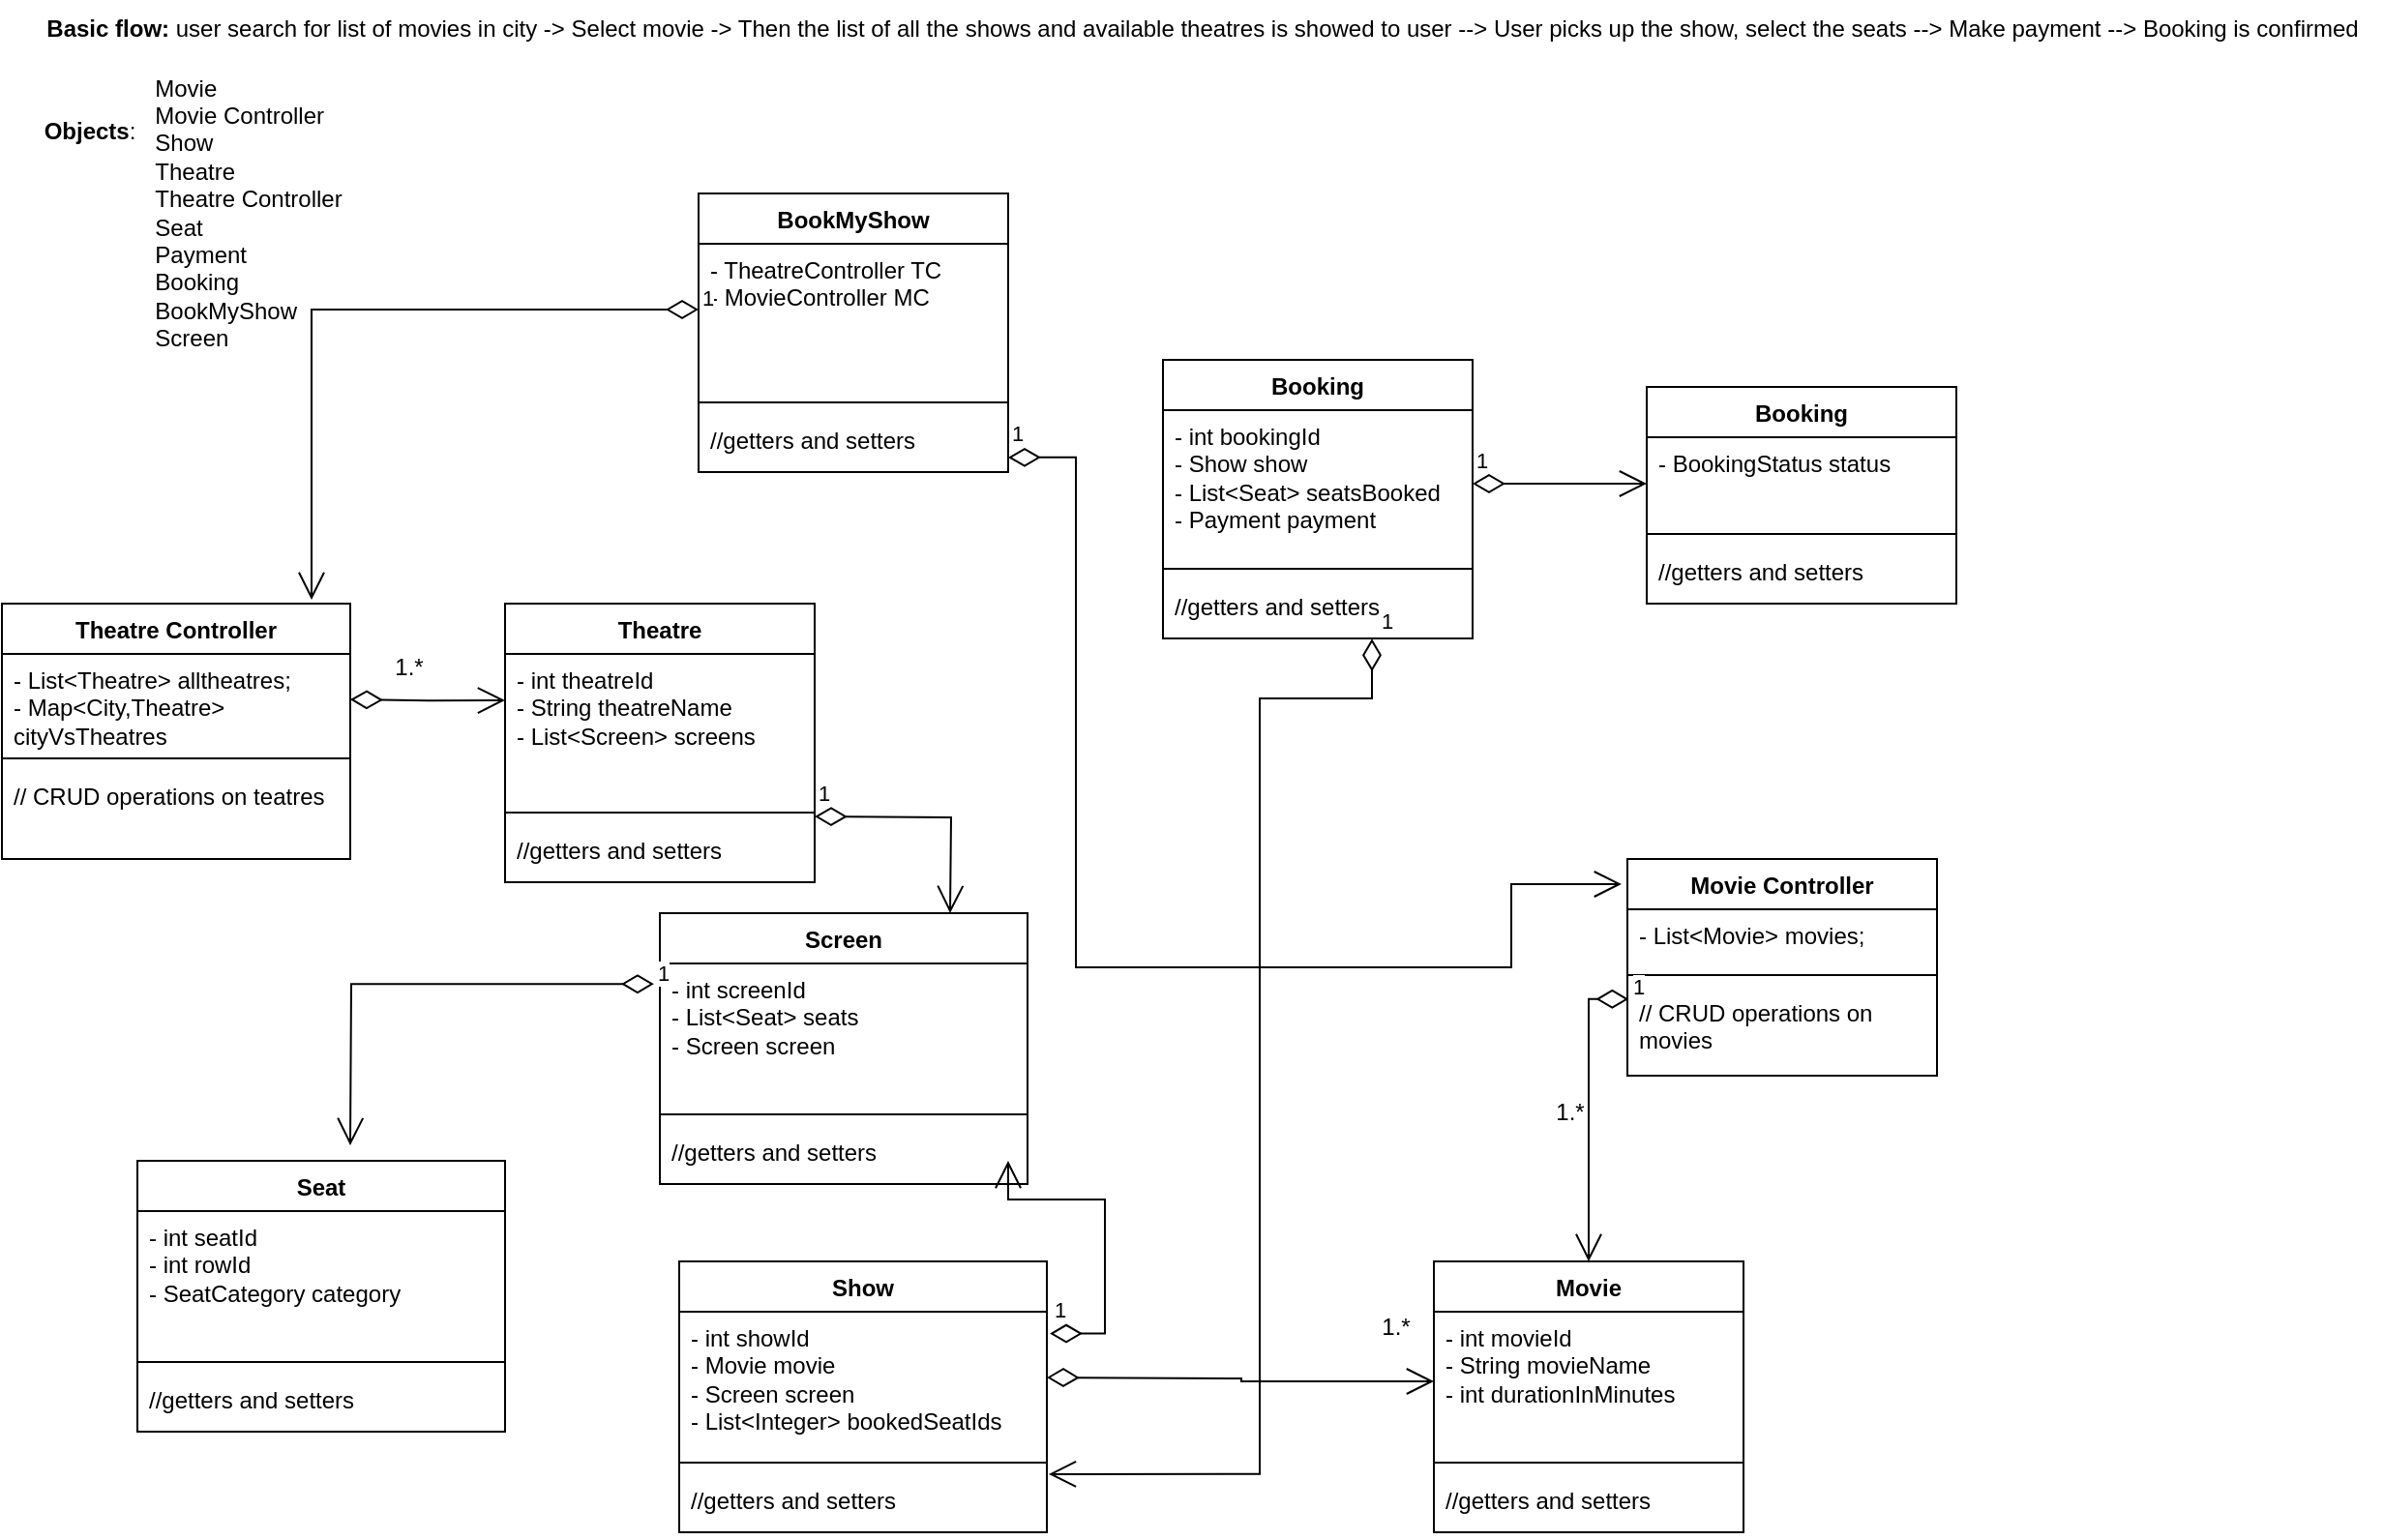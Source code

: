 <mxfile version="26.2.12">
  <diagram name="Page-1" id="QSDKnHpepGfdQsptGVyn">
    <mxGraphModel dx="2259" dy="791" grid="1" gridSize="10" guides="1" tooltips="1" connect="1" arrows="1" fold="1" page="1" pageScale="1" pageWidth="827" pageHeight="1169" math="0" shadow="0">
      <root>
        <mxCell id="0" />
        <mxCell id="1" parent="0" />
        <mxCell id="eKYzPOg0xgG4XZAcyXQF-1" value="&lt;b&gt;Basic flow:&lt;/b&gt; user search for list of movies in city -&amp;gt; Select movie -&amp;gt; Then the list of all the shows and available theatres is showed to user --&amp;gt; User picks up the show, select the seats --&amp;gt; Make payment --&amp;gt; Booking is confirmed" style="text;html=1;align=center;verticalAlign=middle;resizable=0;points=[];autosize=1;strokeColor=none;fillColor=none;" vertex="1" parent="1">
          <mxGeometry x="-590" y="20" width="1220" height="30" as="geometry" />
        </mxCell>
        <mxCell id="eKYzPOg0xgG4XZAcyXQF-3" value="&lt;b&gt;Objects&lt;/b&gt;:" style="text;html=1;align=center;verticalAlign=middle;resizable=0;points=[];autosize=1;strokeColor=none;fillColor=none;" vertex="1" parent="1">
          <mxGeometry x="-590" y="73" width="70" height="30" as="geometry" />
        </mxCell>
        <mxCell id="eKYzPOg0xgG4XZAcyXQF-7" value="&lt;div style=&quot;text-align: left;&quot;&gt;Movie&lt;/div&gt;&lt;div style=&quot;text-align: left;&quot;&gt;Movie Controller&lt;/div&gt;&lt;div style=&quot;text-align: left;&quot;&gt;Show&lt;/div&gt;&lt;div style=&quot;text-align: left;&quot;&gt;Theatre&lt;/div&gt;&lt;div style=&quot;text-align: left;&quot;&gt;Theatre Controller&lt;/div&gt;&lt;div style=&quot;text-align: left;&quot;&gt;Seat&lt;/div&gt;&lt;div style=&quot;text-align: left;&quot;&gt;Payment&lt;/div&gt;&lt;div style=&quot;text-align: left;&quot;&gt;Booking&lt;/div&gt;&lt;div style=&quot;text-align: left;&quot;&gt;BookMyShow&lt;/div&gt;&lt;div style=&quot;text-align: left;&quot;&gt;Screen&lt;/div&gt;" style="text;html=1;align=center;verticalAlign=middle;resizable=0;points=[];autosize=1;strokeColor=none;fillColor=none;" vertex="1" parent="1">
          <mxGeometry x="-533" y="55" width="120" height="150" as="geometry" />
        </mxCell>
        <mxCell id="eKYzPOg0xgG4XZAcyXQF-55" value="Movie" style="swimlane;fontStyle=1;align=center;verticalAlign=top;childLayout=stackLayout;horizontal=1;startSize=26;horizontalStack=0;resizeParent=1;resizeParentMax=0;resizeLast=0;collapsible=1;marginBottom=0;whiteSpace=wrap;html=1;" vertex="1" parent="1">
          <mxGeometry x="140" y="672" width="160" height="140" as="geometry" />
        </mxCell>
        <mxCell id="eKYzPOg0xgG4XZAcyXQF-56" value="- int movieId&lt;div&gt;- String movieName&lt;/div&gt;&lt;div&gt;- int durationInMinutes&lt;/div&gt;" style="text;strokeColor=none;fillColor=none;align=left;verticalAlign=top;spacingLeft=4;spacingRight=4;overflow=hidden;rotatable=0;points=[[0,0.5],[1,0.5]];portConstraint=eastwest;whiteSpace=wrap;html=1;" vertex="1" parent="eKYzPOg0xgG4XZAcyXQF-55">
          <mxGeometry y="26" width="160" height="72" as="geometry" />
        </mxCell>
        <mxCell id="eKYzPOg0xgG4XZAcyXQF-57" value="" style="line;strokeWidth=1;fillColor=none;align=left;verticalAlign=middle;spacingTop=-1;spacingLeft=3;spacingRight=3;rotatable=0;labelPosition=right;points=[];portConstraint=eastwest;strokeColor=inherit;" vertex="1" parent="eKYzPOg0xgG4XZAcyXQF-55">
          <mxGeometry y="98" width="160" height="12" as="geometry" />
        </mxCell>
        <mxCell id="eKYzPOg0xgG4XZAcyXQF-58" value="//getters and setters" style="text;strokeColor=none;fillColor=none;align=left;verticalAlign=top;spacingLeft=4;spacingRight=4;overflow=hidden;rotatable=0;points=[[0,0.5],[1,0.5]];portConstraint=eastwest;whiteSpace=wrap;html=1;" vertex="1" parent="eKYzPOg0xgG4XZAcyXQF-55">
          <mxGeometry y="110" width="160" height="30" as="geometry" />
        </mxCell>
        <mxCell id="eKYzPOg0xgG4XZAcyXQF-59" value="Movie Controller" style="swimlane;fontStyle=1;align=center;verticalAlign=top;childLayout=stackLayout;horizontal=1;startSize=26;horizontalStack=0;resizeParent=1;resizeParentMax=0;resizeLast=0;collapsible=1;marginBottom=0;whiteSpace=wrap;html=1;" vertex="1" parent="1">
          <mxGeometry x="240" y="464" width="160" height="112" as="geometry" />
        </mxCell>
        <mxCell id="eKYzPOg0xgG4XZAcyXQF-60" value="- List&amp;lt;Movie&amp;gt; movies;" style="text;strokeColor=none;fillColor=none;align=left;verticalAlign=top;spacingLeft=4;spacingRight=4;overflow=hidden;rotatable=0;points=[[0,0.5],[1,0.5]];portConstraint=eastwest;whiteSpace=wrap;html=1;" vertex="1" parent="eKYzPOg0xgG4XZAcyXQF-59">
          <mxGeometry y="26" width="160" height="28" as="geometry" />
        </mxCell>
        <mxCell id="eKYzPOg0xgG4XZAcyXQF-61" value="" style="line;strokeWidth=1;fillColor=none;align=left;verticalAlign=middle;spacingTop=-1;spacingLeft=3;spacingRight=3;rotatable=0;labelPosition=right;points=[];portConstraint=eastwest;strokeColor=inherit;" vertex="1" parent="eKYzPOg0xgG4XZAcyXQF-59">
          <mxGeometry y="54" width="160" height="12" as="geometry" />
        </mxCell>
        <mxCell id="eKYzPOg0xgG4XZAcyXQF-62" value="// CRUD operations on movies" style="text;strokeColor=none;fillColor=none;align=left;verticalAlign=top;spacingLeft=4;spacingRight=4;overflow=hidden;rotatable=0;points=[[0,0.5],[1,0.5]];portConstraint=eastwest;whiteSpace=wrap;html=1;" vertex="1" parent="eKYzPOg0xgG4XZAcyXQF-59">
          <mxGeometry y="66" width="160" height="46" as="geometry" />
        </mxCell>
        <mxCell id="eKYzPOg0xgG4XZAcyXQF-63" value="1.*" style="text;html=1;align=center;verticalAlign=middle;resizable=0;points=[];autosize=1;strokeColor=none;fillColor=none;" vertex="1" parent="1">
          <mxGeometry x="100" y="691" width="40" height="30" as="geometry" />
        </mxCell>
        <mxCell id="eKYzPOg0xgG4XZAcyXQF-64" value="Theatre" style="swimlane;fontStyle=1;align=center;verticalAlign=top;childLayout=stackLayout;horizontal=1;startSize=26;horizontalStack=0;resizeParent=1;resizeParentMax=0;resizeLast=0;collapsible=1;marginBottom=0;whiteSpace=wrap;html=1;" vertex="1" parent="1">
          <mxGeometry x="-340" y="332" width="160" height="144" as="geometry" />
        </mxCell>
        <mxCell id="eKYzPOg0xgG4XZAcyXQF-65" value="- int theatreId&lt;div&gt;- String theatreName&lt;/div&gt;&lt;div&gt;- List&amp;lt;Screen&amp;gt; screens&amp;nbsp;&lt;/div&gt;" style="text;strokeColor=none;fillColor=none;align=left;verticalAlign=top;spacingLeft=4;spacingRight=4;overflow=hidden;rotatable=0;points=[[0,0.5],[1,0.5]];portConstraint=eastwest;whiteSpace=wrap;html=1;" vertex="1" parent="eKYzPOg0xgG4XZAcyXQF-64">
          <mxGeometry y="26" width="160" height="76" as="geometry" />
        </mxCell>
        <mxCell id="eKYzPOg0xgG4XZAcyXQF-66" value="" style="line;strokeWidth=1;fillColor=none;align=left;verticalAlign=middle;spacingTop=-1;spacingLeft=3;spacingRight=3;rotatable=0;labelPosition=right;points=[];portConstraint=eastwest;strokeColor=inherit;" vertex="1" parent="eKYzPOg0xgG4XZAcyXQF-64">
          <mxGeometry y="102" width="160" height="12" as="geometry" />
        </mxCell>
        <mxCell id="eKYzPOg0xgG4XZAcyXQF-67" value="//getters and setters" style="text;strokeColor=none;fillColor=none;align=left;verticalAlign=top;spacingLeft=4;spacingRight=4;overflow=hidden;rotatable=0;points=[[0,0.5],[1,0.5]];portConstraint=eastwest;whiteSpace=wrap;html=1;" vertex="1" parent="eKYzPOg0xgG4XZAcyXQF-64">
          <mxGeometry y="114" width="160" height="30" as="geometry" />
        </mxCell>
        <mxCell id="eKYzPOg0xgG4XZAcyXQF-68" value="Theatre Controller" style="swimlane;fontStyle=1;align=center;verticalAlign=top;childLayout=stackLayout;horizontal=1;startSize=26;horizontalStack=0;resizeParent=1;resizeParentMax=0;resizeLast=0;collapsible=1;marginBottom=0;whiteSpace=wrap;html=1;" vertex="1" parent="1">
          <mxGeometry x="-600" y="332" width="180" height="132" as="geometry" />
        </mxCell>
        <mxCell id="eKYzPOg0xgG4XZAcyXQF-69" value="- List&amp;lt;Theatre&amp;gt; alltheatres;&lt;div&gt;- Map&amp;lt;City,Theatre&amp;gt; cityVsTheatres&lt;/div&gt;" style="text;strokeColor=none;fillColor=none;align=left;verticalAlign=top;spacingLeft=4;spacingRight=4;overflow=hidden;rotatable=0;points=[[0,0.5],[1,0.5]];portConstraint=eastwest;whiteSpace=wrap;html=1;" vertex="1" parent="eKYzPOg0xgG4XZAcyXQF-68">
          <mxGeometry y="26" width="180" height="48" as="geometry" />
        </mxCell>
        <mxCell id="eKYzPOg0xgG4XZAcyXQF-70" value="" style="line;strokeWidth=1;fillColor=none;align=left;verticalAlign=middle;spacingTop=-1;spacingLeft=3;spacingRight=3;rotatable=0;labelPosition=right;points=[];portConstraint=eastwest;strokeColor=inherit;" vertex="1" parent="eKYzPOg0xgG4XZAcyXQF-68">
          <mxGeometry y="74" width="180" height="12" as="geometry" />
        </mxCell>
        <mxCell id="eKYzPOg0xgG4XZAcyXQF-71" value="// CRUD operations on teatres" style="text;strokeColor=none;fillColor=none;align=left;verticalAlign=top;spacingLeft=4;spacingRight=4;overflow=hidden;rotatable=0;points=[[0,0.5],[1,0.5]];portConstraint=eastwest;whiteSpace=wrap;html=1;" vertex="1" parent="eKYzPOg0xgG4XZAcyXQF-68">
          <mxGeometry y="86" width="180" height="46" as="geometry" />
        </mxCell>
        <mxCell id="eKYzPOg0xgG4XZAcyXQF-72" value="Show" style="swimlane;fontStyle=1;align=center;verticalAlign=top;childLayout=stackLayout;horizontal=1;startSize=26;horizontalStack=0;resizeParent=1;resizeParentMax=0;resizeLast=0;collapsible=1;marginBottom=0;whiteSpace=wrap;html=1;" vertex="1" parent="1">
          <mxGeometry x="-250" y="672" width="190" height="140" as="geometry" />
        </mxCell>
        <mxCell id="eKYzPOg0xgG4XZAcyXQF-73" value="- int showId&lt;div&gt;- Movie movie&lt;/div&gt;&lt;div&gt;- Screen screen&lt;/div&gt;&lt;div&gt;- List&amp;lt;Integer&amp;gt; bookedSeatIds&lt;/div&gt;" style="text;strokeColor=none;fillColor=none;align=left;verticalAlign=top;spacingLeft=4;spacingRight=4;overflow=hidden;rotatable=0;points=[[0,0.5],[1,0.5]];portConstraint=eastwest;whiteSpace=wrap;html=1;" vertex="1" parent="eKYzPOg0xgG4XZAcyXQF-72">
          <mxGeometry y="26" width="190" height="72" as="geometry" />
        </mxCell>
        <mxCell id="eKYzPOg0xgG4XZAcyXQF-74" value="" style="line;strokeWidth=1;fillColor=none;align=left;verticalAlign=middle;spacingTop=-1;spacingLeft=3;spacingRight=3;rotatable=0;labelPosition=right;points=[];portConstraint=eastwest;strokeColor=inherit;" vertex="1" parent="eKYzPOg0xgG4XZAcyXQF-72">
          <mxGeometry y="98" width="190" height="12" as="geometry" />
        </mxCell>
        <mxCell id="eKYzPOg0xgG4XZAcyXQF-75" value="//getters and setters" style="text;strokeColor=none;fillColor=none;align=left;verticalAlign=top;spacingLeft=4;spacingRight=4;overflow=hidden;rotatable=0;points=[[0,0.5],[1,0.5]];portConstraint=eastwest;whiteSpace=wrap;html=1;" vertex="1" parent="eKYzPOg0xgG4XZAcyXQF-72">
          <mxGeometry y="110" width="190" height="30" as="geometry" />
        </mxCell>
        <mxCell id="eKYzPOg0xgG4XZAcyXQF-76" value="" style="endArrow=open;html=1;endSize=12;startArrow=diamondThin;startSize=14;startFill=0;edgeStyle=orthogonalEdgeStyle;align=left;verticalAlign=bottom;rounded=0;" edge="1" parent="1">
          <mxGeometry x="-1" y="3" relative="1" as="geometry">
            <mxPoint x="-420" y="381.58" as="sourcePoint" />
            <mxPoint x="-340" y="382" as="targetPoint" />
          </mxGeometry>
        </mxCell>
        <mxCell id="eKYzPOg0xgG4XZAcyXQF-77" value="1.*" style="text;html=1;align=center;verticalAlign=middle;resizable=0;points=[];autosize=1;strokeColor=none;fillColor=none;" vertex="1" parent="1">
          <mxGeometry x="-410" y="350" width="40" height="30" as="geometry" />
        </mxCell>
        <mxCell id="eKYzPOg0xgG4XZAcyXQF-78" value="1" style="endArrow=open;html=1;endSize=12;startArrow=diamondThin;startSize=14;startFill=0;edgeStyle=orthogonalEdgeStyle;align=left;verticalAlign=bottom;rounded=0;entryX=0.5;entryY=0;entryDx=0;entryDy=0;exitX=0.004;exitY=0.139;exitDx=0;exitDy=0;exitPerimeter=0;" edge="1" parent="1" source="eKYzPOg0xgG4XZAcyXQF-62" target="eKYzPOg0xgG4XZAcyXQF-55">
          <mxGeometry x="-1" y="3" relative="1" as="geometry">
            <mxPoint x="200" y="562" as="sourcePoint" />
            <mxPoint x="360" y="562" as="targetPoint" />
          </mxGeometry>
        </mxCell>
        <mxCell id="eKYzPOg0xgG4XZAcyXQF-79" value="1.*" style="text;html=1;align=center;verticalAlign=middle;resizable=0;points=[];autosize=1;strokeColor=none;fillColor=none;" vertex="1" parent="1">
          <mxGeometry x="190" y="580" width="40" height="30" as="geometry" />
        </mxCell>
        <mxCell id="eKYzPOg0xgG4XZAcyXQF-80" value="" style="endArrow=open;html=1;endSize=12;startArrow=diamondThin;startSize=14;startFill=0;edgeStyle=orthogonalEdgeStyle;align=left;verticalAlign=bottom;rounded=0;entryX=0;entryY=0.5;entryDx=0;entryDy=0;" edge="1" parent="1" target="eKYzPOg0xgG4XZAcyXQF-56">
          <mxGeometry x="-1" y="3" relative="1" as="geometry">
            <mxPoint x="-60" y="732" as="sourcePoint" />
            <mxPoint x="20" y="732.42" as="targetPoint" />
          </mxGeometry>
        </mxCell>
        <mxCell id="eKYzPOg0xgG4XZAcyXQF-81" value="Screen" style="swimlane;fontStyle=1;align=center;verticalAlign=top;childLayout=stackLayout;horizontal=1;startSize=26;horizontalStack=0;resizeParent=1;resizeParentMax=0;resizeLast=0;collapsible=1;marginBottom=0;whiteSpace=wrap;html=1;" vertex="1" parent="1">
          <mxGeometry x="-260" y="492" width="190" height="140" as="geometry" />
        </mxCell>
        <mxCell id="eKYzPOg0xgG4XZAcyXQF-82" value="- int screenId&lt;div&gt;- List&amp;lt;Seat&amp;gt; seats&lt;/div&gt;&lt;div&gt;- Screen screen&lt;/div&gt;" style="text;strokeColor=none;fillColor=none;align=left;verticalAlign=top;spacingLeft=4;spacingRight=4;overflow=hidden;rotatable=0;points=[[0,0.5],[1,0.5]];portConstraint=eastwest;whiteSpace=wrap;html=1;" vertex="1" parent="eKYzPOg0xgG4XZAcyXQF-81">
          <mxGeometry y="26" width="190" height="72" as="geometry" />
        </mxCell>
        <mxCell id="eKYzPOg0xgG4XZAcyXQF-83" value="" style="line;strokeWidth=1;fillColor=none;align=left;verticalAlign=middle;spacingTop=-1;spacingLeft=3;spacingRight=3;rotatable=0;labelPosition=right;points=[];portConstraint=eastwest;strokeColor=inherit;" vertex="1" parent="eKYzPOg0xgG4XZAcyXQF-81">
          <mxGeometry y="98" width="190" height="12" as="geometry" />
        </mxCell>
        <mxCell id="eKYzPOg0xgG4XZAcyXQF-84" value="//getters and setters" style="text;strokeColor=none;fillColor=none;align=left;verticalAlign=top;spacingLeft=4;spacingRight=4;overflow=hidden;rotatable=0;points=[[0,0.5],[1,0.5]];portConstraint=eastwest;whiteSpace=wrap;html=1;" vertex="1" parent="eKYzPOg0xgG4XZAcyXQF-81">
          <mxGeometry y="110" width="190" height="30" as="geometry" />
        </mxCell>
        <mxCell id="eKYzPOg0xgG4XZAcyXQF-85" value="1" style="endArrow=open;html=1;endSize=12;startArrow=diamondThin;startSize=14;startFill=0;edgeStyle=orthogonalEdgeStyle;align=left;verticalAlign=bottom;rounded=0;exitX=1.008;exitY=0.157;exitDx=0;exitDy=0;exitPerimeter=0;" edge="1" parent="1" source="eKYzPOg0xgG4XZAcyXQF-73">
          <mxGeometry x="-1" y="3" relative="1" as="geometry">
            <mxPoint x="-90" y="750" as="sourcePoint" />
            <mxPoint x="-80" y="620" as="targetPoint" />
            <Array as="points">
              <mxPoint x="-30" y="709" />
              <mxPoint x="-30" y="640" />
              <mxPoint x="-80" y="640" />
            </Array>
          </mxGeometry>
        </mxCell>
        <mxCell id="eKYzPOg0xgG4XZAcyXQF-86" value="1" style="endArrow=open;html=1;endSize=12;startArrow=diamondThin;startSize=14;startFill=0;edgeStyle=orthogonalEdgeStyle;align=left;verticalAlign=bottom;rounded=0;" edge="1" parent="1">
          <mxGeometry x="-1" y="3" relative="1" as="geometry">
            <mxPoint x="-180" y="442" as="sourcePoint" />
            <mxPoint x="-110" y="492" as="targetPoint" />
          </mxGeometry>
        </mxCell>
        <mxCell id="eKYzPOg0xgG4XZAcyXQF-87" value="Seat" style="swimlane;fontStyle=1;align=center;verticalAlign=top;childLayout=stackLayout;horizontal=1;startSize=26;horizontalStack=0;resizeParent=1;resizeParentMax=0;resizeLast=0;collapsible=1;marginBottom=0;whiteSpace=wrap;html=1;" vertex="1" parent="1">
          <mxGeometry x="-530" y="620" width="190" height="140" as="geometry" />
        </mxCell>
        <mxCell id="eKYzPOg0xgG4XZAcyXQF-88" value="- int seatId&lt;div&gt;- int rowId&lt;/div&gt;&lt;div&gt;- SeatCategory category&lt;br&gt;&lt;/div&gt;" style="text;strokeColor=none;fillColor=none;align=left;verticalAlign=top;spacingLeft=4;spacingRight=4;overflow=hidden;rotatable=0;points=[[0,0.5],[1,0.5]];portConstraint=eastwest;whiteSpace=wrap;html=1;" vertex="1" parent="eKYzPOg0xgG4XZAcyXQF-87">
          <mxGeometry y="26" width="190" height="72" as="geometry" />
        </mxCell>
        <mxCell id="eKYzPOg0xgG4XZAcyXQF-89" value="" style="line;strokeWidth=1;fillColor=none;align=left;verticalAlign=middle;spacingTop=-1;spacingLeft=3;spacingRight=3;rotatable=0;labelPosition=right;points=[];portConstraint=eastwest;strokeColor=inherit;" vertex="1" parent="eKYzPOg0xgG4XZAcyXQF-87">
          <mxGeometry y="98" width="190" height="12" as="geometry" />
        </mxCell>
        <mxCell id="eKYzPOg0xgG4XZAcyXQF-90" value="//getters and setters" style="text;strokeColor=none;fillColor=none;align=left;verticalAlign=top;spacingLeft=4;spacingRight=4;overflow=hidden;rotatable=0;points=[[0,0.5],[1,0.5]];portConstraint=eastwest;whiteSpace=wrap;html=1;" vertex="1" parent="eKYzPOg0xgG4XZAcyXQF-87">
          <mxGeometry y="110" width="190" height="30" as="geometry" />
        </mxCell>
        <mxCell id="eKYzPOg0xgG4XZAcyXQF-91" value="1" style="endArrow=open;html=1;endSize=12;startArrow=diamondThin;startSize=14;startFill=0;edgeStyle=orthogonalEdgeStyle;align=left;verticalAlign=bottom;rounded=0;exitX=-0.016;exitY=0.147;exitDx=0;exitDy=0;exitPerimeter=0;" edge="1" parent="1" source="eKYzPOg0xgG4XZAcyXQF-82">
          <mxGeometry x="-1" y="3" relative="1" as="geometry">
            <mxPoint x="-450" y="542" as="sourcePoint" />
            <mxPoint x="-420" y="612" as="targetPoint" />
          </mxGeometry>
        </mxCell>
        <mxCell id="eKYzPOg0xgG4XZAcyXQF-92" value="Booking" style="swimlane;fontStyle=1;align=center;verticalAlign=top;childLayout=stackLayout;horizontal=1;startSize=26;horizontalStack=0;resizeParent=1;resizeParentMax=0;resizeLast=0;collapsible=1;marginBottom=0;whiteSpace=wrap;html=1;" vertex="1" parent="1">
          <mxGeometry y="206" width="160" height="144" as="geometry" />
        </mxCell>
        <mxCell id="eKYzPOg0xgG4XZAcyXQF-93" value="- int bookingId&lt;div&gt;- Show show&lt;/div&gt;&lt;div&gt;- List&amp;lt;Seat&amp;gt; seatsBooked&lt;/div&gt;&lt;div&gt;- Payment payment&amp;nbsp;&lt;/div&gt;" style="text;strokeColor=none;fillColor=none;align=left;verticalAlign=top;spacingLeft=4;spacingRight=4;overflow=hidden;rotatable=0;points=[[0,0.5],[1,0.5]];portConstraint=eastwest;whiteSpace=wrap;html=1;" vertex="1" parent="eKYzPOg0xgG4XZAcyXQF-92">
          <mxGeometry y="26" width="160" height="76" as="geometry" />
        </mxCell>
        <mxCell id="eKYzPOg0xgG4XZAcyXQF-94" value="" style="line;strokeWidth=1;fillColor=none;align=left;verticalAlign=middle;spacingTop=-1;spacingLeft=3;spacingRight=3;rotatable=0;labelPosition=right;points=[];portConstraint=eastwest;strokeColor=inherit;" vertex="1" parent="eKYzPOg0xgG4XZAcyXQF-92">
          <mxGeometry y="102" width="160" height="12" as="geometry" />
        </mxCell>
        <mxCell id="eKYzPOg0xgG4XZAcyXQF-95" value="//getters and setters" style="text;strokeColor=none;fillColor=none;align=left;verticalAlign=top;spacingLeft=4;spacingRight=4;overflow=hidden;rotatable=0;points=[[0,0.5],[1,0.5]];portConstraint=eastwest;whiteSpace=wrap;html=1;" vertex="1" parent="eKYzPOg0xgG4XZAcyXQF-92">
          <mxGeometry y="114" width="160" height="30" as="geometry" />
        </mxCell>
        <mxCell id="eKYzPOg0xgG4XZAcyXQF-96" value="Booking" style="swimlane;fontStyle=1;align=center;verticalAlign=top;childLayout=stackLayout;horizontal=1;startSize=26;horizontalStack=0;resizeParent=1;resizeParentMax=0;resizeLast=0;collapsible=1;marginBottom=0;whiteSpace=wrap;html=1;" vertex="1" parent="1">
          <mxGeometry x="250" y="220" width="160" height="112" as="geometry" />
        </mxCell>
        <mxCell id="eKYzPOg0xgG4XZAcyXQF-97" value="- BookingStatus status" style="text;strokeColor=none;fillColor=none;align=left;verticalAlign=top;spacingLeft=4;spacingRight=4;overflow=hidden;rotatable=0;points=[[0,0.5],[1,0.5]];portConstraint=eastwest;whiteSpace=wrap;html=1;" vertex="1" parent="eKYzPOg0xgG4XZAcyXQF-96">
          <mxGeometry y="26" width="160" height="44" as="geometry" />
        </mxCell>
        <mxCell id="eKYzPOg0xgG4XZAcyXQF-98" value="" style="line;strokeWidth=1;fillColor=none;align=left;verticalAlign=middle;spacingTop=-1;spacingLeft=3;spacingRight=3;rotatable=0;labelPosition=right;points=[];portConstraint=eastwest;strokeColor=inherit;" vertex="1" parent="eKYzPOg0xgG4XZAcyXQF-96">
          <mxGeometry y="70" width="160" height="12" as="geometry" />
        </mxCell>
        <mxCell id="eKYzPOg0xgG4XZAcyXQF-99" value="//getters and setters" style="text;strokeColor=none;fillColor=none;align=left;verticalAlign=top;spacingLeft=4;spacingRight=4;overflow=hidden;rotatable=0;points=[[0,0.5],[1,0.5]];portConstraint=eastwest;whiteSpace=wrap;html=1;" vertex="1" parent="eKYzPOg0xgG4XZAcyXQF-96">
          <mxGeometry y="82" width="160" height="30" as="geometry" />
        </mxCell>
        <mxCell id="eKYzPOg0xgG4XZAcyXQF-100" value="1" style="endArrow=open;html=1;endSize=12;startArrow=diamondThin;startSize=14;startFill=0;edgeStyle=orthogonalEdgeStyle;align=left;verticalAlign=bottom;rounded=0;" edge="1" parent="1">
          <mxGeometry x="-1" y="3" relative="1" as="geometry">
            <mxPoint x="160" y="270" as="sourcePoint" />
            <mxPoint x="250" y="270" as="targetPoint" />
          </mxGeometry>
        </mxCell>
        <mxCell id="eKYzPOg0xgG4XZAcyXQF-101" value="BookMyShow" style="swimlane;fontStyle=1;align=center;verticalAlign=top;childLayout=stackLayout;horizontal=1;startSize=26;horizontalStack=0;resizeParent=1;resizeParentMax=0;resizeLast=0;collapsible=1;marginBottom=0;whiteSpace=wrap;html=1;" vertex="1" parent="1">
          <mxGeometry x="-240" y="120" width="160" height="144" as="geometry" />
        </mxCell>
        <mxCell id="eKYzPOg0xgG4XZAcyXQF-102" value="- TheatreController TC&lt;br&gt;&lt;div&gt;- MovieController MC&lt;/div&gt;" style="text;strokeColor=none;fillColor=none;align=left;verticalAlign=top;spacingLeft=4;spacingRight=4;overflow=hidden;rotatable=0;points=[[0,0.5],[1,0.5]];portConstraint=eastwest;whiteSpace=wrap;html=1;" vertex="1" parent="eKYzPOg0xgG4XZAcyXQF-101">
          <mxGeometry y="26" width="160" height="76" as="geometry" />
        </mxCell>
        <mxCell id="eKYzPOg0xgG4XZAcyXQF-103" value="" style="line;strokeWidth=1;fillColor=none;align=left;verticalAlign=middle;spacingTop=-1;spacingLeft=3;spacingRight=3;rotatable=0;labelPosition=right;points=[];portConstraint=eastwest;strokeColor=inherit;" vertex="1" parent="eKYzPOg0xgG4XZAcyXQF-101">
          <mxGeometry y="102" width="160" height="12" as="geometry" />
        </mxCell>
        <mxCell id="eKYzPOg0xgG4XZAcyXQF-104" value="//getters and setters" style="text;strokeColor=none;fillColor=none;align=left;verticalAlign=top;spacingLeft=4;spacingRight=4;overflow=hidden;rotatable=0;points=[[0,0.5],[1,0.5]];portConstraint=eastwest;whiteSpace=wrap;html=1;" vertex="1" parent="eKYzPOg0xgG4XZAcyXQF-101">
          <mxGeometry y="114" width="160" height="30" as="geometry" />
        </mxCell>
        <mxCell id="eKYzPOg0xgG4XZAcyXQF-105" value="1" style="endArrow=open;html=1;endSize=12;startArrow=diamondThin;startSize=14;startFill=0;edgeStyle=orthogonalEdgeStyle;align=left;verticalAlign=bottom;rounded=0;exitX=0.781;exitY=1.133;exitDx=0;exitDy=0;exitPerimeter=0;entryX=-0.019;entryY=0.116;entryDx=0;entryDy=0;entryPerimeter=0;" edge="1" parent="1" target="eKYzPOg0xgG4XZAcyXQF-59">
          <mxGeometry x="-1" y="3" relative="1" as="geometry">
            <mxPoint x="-80.0" y="256.44" as="sourcePoint" />
            <mxPoint x="270" y="474" as="targetPoint" />
            <Array as="points">
              <mxPoint x="-45" y="256" />
              <mxPoint x="-45" y="520" />
              <mxPoint x="180" y="520" />
              <mxPoint x="180" y="477" />
            </Array>
          </mxGeometry>
        </mxCell>
        <mxCell id="eKYzPOg0xgG4XZAcyXQF-106" value="1" style="endArrow=open;html=1;endSize=12;startArrow=diamondThin;startSize=14;startFill=0;edgeStyle=orthogonalEdgeStyle;align=left;verticalAlign=bottom;rounded=0;exitX=-0.008;exitY=0.38;exitDx=0;exitDy=0;exitPerimeter=0;" edge="1" parent="1">
          <mxGeometry x="-1" y="3" relative="1" as="geometry">
            <mxPoint x="-240.0" y="180" as="sourcePoint" />
            <mxPoint x="-440" y="330" as="targetPoint" />
            <Array as="points">
              <mxPoint x="-440" y="180" />
            </Array>
          </mxGeometry>
        </mxCell>
        <mxCell id="eKYzPOg0xgG4XZAcyXQF-107" value="1" style="endArrow=open;html=1;endSize=12;startArrow=diamondThin;startSize=14;startFill=0;edgeStyle=orthogonalEdgeStyle;align=left;verticalAlign=bottom;rounded=0;entryX=1.005;entryY=-0.002;entryDx=0;entryDy=0;entryPerimeter=0;exitX=0.675;exitY=1.006;exitDx=0;exitDy=0;exitPerimeter=0;" edge="1" parent="1" source="eKYzPOg0xgG4XZAcyXQF-95" target="eKYzPOg0xgG4XZAcyXQF-75">
          <mxGeometry x="-1" y="3" relative="1" as="geometry">
            <mxPoint x="146.65" y="381" as="sourcePoint" />
            <mxPoint x="50.07" y="787.032" as="targetPoint" />
            <Array as="points">
              <mxPoint x="108" y="381" />
              <mxPoint x="50" y="381" />
              <mxPoint x="50" y="782" />
            </Array>
          </mxGeometry>
        </mxCell>
      </root>
    </mxGraphModel>
  </diagram>
</mxfile>
